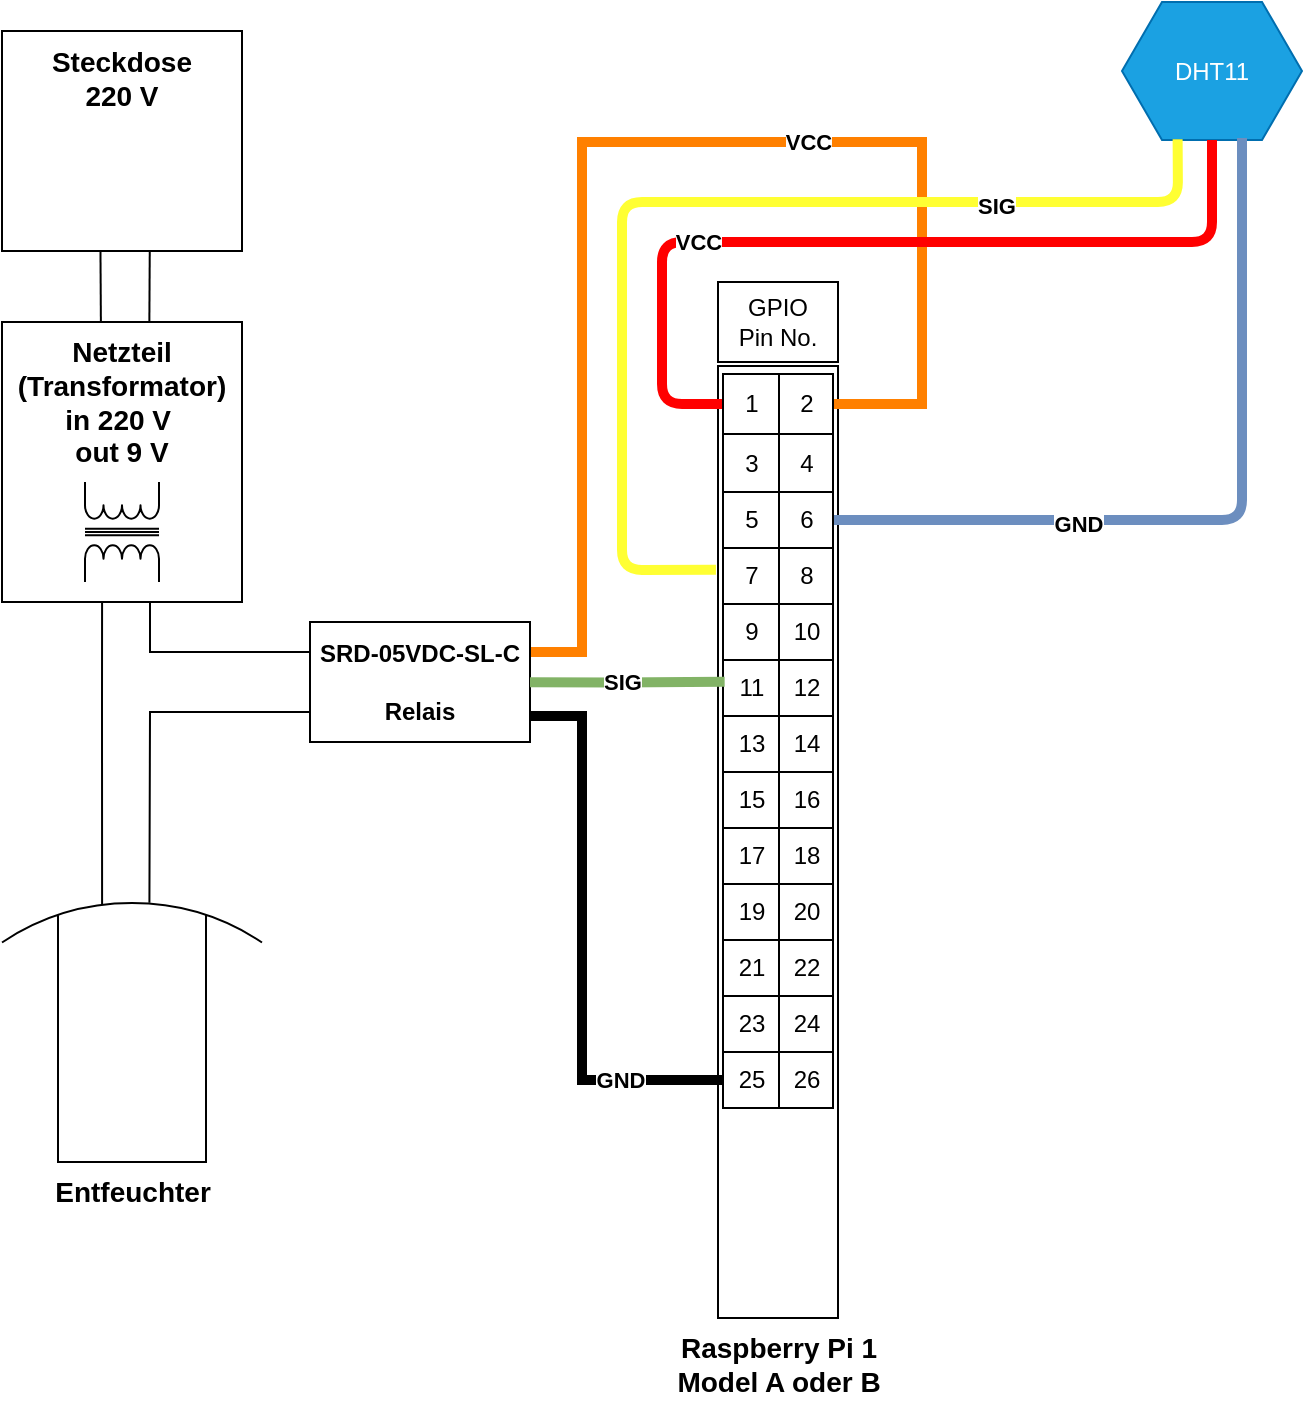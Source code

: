 <mxfile version="14.8.6" type="device"><diagram id="ch2H9QmMICiN-36ie_2x" name="Page-1"><mxGraphModel dx="779" dy="412" grid="1" gridSize="10" guides="1" tooltips="1" connect="1" arrows="1" fold="1" page="1" pageScale="1" pageWidth="827" pageHeight="1169" math="0" shadow="0"><root><mxCell id="0"/><mxCell id="1" parent="0"/><mxCell id="_R50A6XZvc_1zAAVu9mD-13" value="&lt;font style=&quot;font-size: 14px&quot;&gt;Netzteil&lt;br&gt;(Transformator)&lt;br&gt;in 220 V&amp;nbsp;&lt;br&gt;out 9 V&lt;br&gt;&lt;/font&gt;" style="rounded=0;whiteSpace=wrap;html=1;verticalAlign=top;fontStyle=1" parent="1" vertex="1"><mxGeometry x="150" y="170" width="120" height="140" as="geometry"/></mxCell><mxCell id="00NBqAkHcWgxfL4xIrZr-13" value="" style="rounded=0;whiteSpace=wrap;html=1;rotation=90;verticalAlign=middle;align=center;" parent="1" vertex="1"><mxGeometry x="300" y="400" width="476" height="60" as="geometry"/></mxCell><mxCell id="00NBqAkHcWgxfL4xIrZr-7" style="edgeStyle=none;rounded=0;orthogonalLoop=1;jettySize=auto;html=1;endArrow=none;endFill=0;entryX=0.385;entryY=0.054;entryDx=0;entryDy=0;entryPerimeter=0;exitX=0.417;exitY=1;exitDx=0;exitDy=0;exitPerimeter=0;" parent="1" source="_R50A6XZvc_1zAAVu9mD-13" target="_R50A6XZvc_1zAAVu9mD-4" edge="1"><mxGeometry relative="1" as="geometry"><mxPoint x="178.7" y="430.75" as="targetPoint"/><mxPoint x="190" y="300" as="sourcePoint"/><Array as="points"><mxPoint x="200" y="360"/></Array></mxGeometry></mxCell><mxCell id="00NBqAkHcWgxfL4xIrZr-3" value="&lt;font style=&quot;font-size: 14px&quot;&gt;Steckdose&lt;br&gt;220 V&lt;br&gt;&lt;/font&gt;" style="rounded=0;whiteSpace=wrap;html=1;verticalAlign=top;fontStyle=1" parent="1" vertex="1"><mxGeometry x="150" y="24.5" width="120" height="110" as="geometry"/></mxCell><mxCell id="00NBqAkHcWgxfL4xIrZr-2" value="" style="shape=image;html=1;verticalAlign=bottom;verticalLabelPosition=bottom;labelBackgroundColor=#ffffff;imageAspect=0;aspect=fixed;image=https://cdn1.iconfinder.com/data/icons/gardening-tool/24/power_point-128.png" parent="1" vertex="1"><mxGeometry x="175.5" y="70" width="64.5" height="64.5" as="geometry"/></mxCell><mxCell id="fsLftjGjsx1uujGKGU9S-44" style="edgeStyle=orthogonalEdgeStyle;rounded=0;orthogonalLoop=1;jettySize=auto;html=1;endArrow=none;endFill=0;fillColor=#ffcc99;strokeWidth=5;entryX=1;entryY=0.5;entryDx=0;entryDy=0;strokeColor=#FF8000;exitX=1;exitY=0.25;exitDx=0;exitDy=0;" parent="1" source="00NBqAkHcWgxfL4xIrZr-5" target="fsLftjGjsx1uujGKGU9S-5" edge="1"><mxGeometry relative="1" as="geometry"><Array as="points"><mxPoint x="440" y="335"/><mxPoint x="440" y="80"/><mxPoint x="610" y="80"/><mxPoint x="610" y="211"/></Array></mxGeometry></mxCell><mxCell id="4WwH6U0h9-oKQnLmCIvm-1" value="VCC" style="edgeLabel;html=1;align=center;verticalAlign=middle;resizable=0;points=[];fontStyle=1" parent="fsLftjGjsx1uujGKGU9S-44" vertex="1" connectable="0"><mxGeometry x="0.258" relative="1" as="geometry"><mxPoint as="offset"/></mxGeometry></mxCell><mxCell id="00NBqAkHcWgxfL4xIrZr-5" value="&lt;font style=&quot;font-size: 12px&quot;&gt;SRD-05VDC-SL-C&lt;br&gt;&lt;br&gt;Relais&lt;/font&gt;" style="rounded=0;whiteSpace=wrap;html=1;verticalAlign=middle;fontStyle=1" parent="1" vertex="1"><mxGeometry x="304" y="320" width="110" height="60" as="geometry"/></mxCell><mxCell id="00NBqAkHcWgxfL4xIrZr-9" style="edgeStyle=none;rounded=0;orthogonalLoop=1;jettySize=auto;html=1;entryX=0;entryY=0.25;entryDx=0;entryDy=0;endArrow=none;endFill=0;" parent="1" target="00NBqAkHcWgxfL4xIrZr-5" edge="1"><mxGeometry relative="1" as="geometry"><mxPoint x="224" y="310" as="sourcePoint"/><mxPoint x="302" y="335" as="targetPoint"/><Array as="points"><mxPoint x="224" y="335"/></Array></mxGeometry></mxCell><mxCell id="00NBqAkHcWgxfL4xIrZr-11" value="&lt;font style=&quot;font-size: 14px&quot;&gt;&lt;b&gt;Raspberry Pi 1&lt;br&gt;Model A oder B&lt;/b&gt;&lt;br&gt;&lt;/font&gt;" style="shape=image;html=1;verticalAlign=top;verticalLabelPosition=bottom;labelBackgroundColor=#ffffff;imageAspect=0;aspect=fixed;image=https://cdn4.iconfinder.com/data/icons/logos-and-brands/512/272_Raspberry_Pi_logo-128.png" parent="1" vertex="1"><mxGeometry x="499" y="590" width="78" height="78" as="geometry"/></mxCell><mxCell id="00NBqAkHcWgxfL4xIrZr-15" value="&lt;span&gt;DHT11&lt;/span&gt;" style="shape=hexagon;perimeter=hexagonPerimeter2;whiteSpace=wrap;html=1;fixedSize=1;verticalAlign=middle;fillColor=#1ba1e2;strokeColor=#006EAF;fontColor=#ffffff;" parent="1" vertex="1"><mxGeometry x="710" y="10" width="90" height="69" as="geometry"/></mxCell><mxCell id="00NBqAkHcWgxfL4xIrZr-16" value="" style="endArrow=none;html=1;exitX=0.214;exitY=1.017;exitDx=0;exitDy=0;exitPerimeter=0;fillColor=#ffff88;strokeWidth=5;strokeColor=#FFFF33;entryX=0.309;entryY=0.995;entryDx=0;entryDy=0;entryPerimeter=0;" parent="1" source="00NBqAkHcWgxfL4xIrZr-13" target="00NBqAkHcWgxfL4xIrZr-15" edge="1"><mxGeometry width="50" height="50" relative="1" as="geometry"><mxPoint x="480" y="301" as="sourcePoint"/><mxPoint x="738" y="130" as="targetPoint"/><Array as="points"><mxPoint x="460" y="294"/><mxPoint x="460" y="200"/><mxPoint x="460" y="110"/><mxPoint x="610" y="110"/><mxPoint x="738" y="110"/></Array></mxGeometry></mxCell><mxCell id="4WwH6U0h9-oKQnLmCIvm-4" value="SIG" style="edgeLabel;html=1;align=center;verticalAlign=middle;resizable=0;points=[];fontStyle=1" parent="00NBqAkHcWgxfL4xIrZr-16" vertex="1" connectable="0"><mxGeometry x="0.547" y="-2" relative="1" as="geometry"><mxPoint as="offset"/></mxGeometry></mxCell><mxCell id="00NBqAkHcWgxfL4xIrZr-17" value="" style="endArrow=none;html=1;exitX=1;exitY=0.5;exitDx=0;exitDy=0;gradientColor=#7ea6e0;fillColor=#dae8fc;strokeColor=#6c8ebf;strokeWidth=5;" parent="1" source="fsLftjGjsx1uujGKGU9S-11" edge="1"><mxGeometry width="50" height="50" relative="1" as="geometry"><mxPoint x="576.98" y="229.132" as="sourcePoint"/><mxPoint x="770" y="78" as="targetPoint"/><Array as="points"><mxPoint x="770" y="269"/></Array></mxGeometry></mxCell><mxCell id="4WwH6U0h9-oKQnLmCIvm-5" value="GND" style="edgeLabel;html=1;align=center;verticalAlign=middle;resizable=0;points=[];fontStyle=1" parent="00NBqAkHcWgxfL4xIrZr-17" vertex="1" connectable="0"><mxGeometry x="-0.385" y="-2" relative="1" as="geometry"><mxPoint x="1" as="offset"/></mxGeometry></mxCell><mxCell id="00NBqAkHcWgxfL4xIrZr-19" value="" style="endArrow=none;html=1;gradientColor=#ea6b66;fillColor=#f8cecc;strokeWidth=5;entryX=0.5;entryY=1;entryDx=0;entryDy=0;strokeColor=#FF0000;exitX=0;exitY=0.5;exitDx=0;exitDy=0;" parent="1" source="fsLftjGjsx1uujGKGU9S-5" target="00NBqAkHcWgxfL4xIrZr-15" edge="1"><mxGeometry width="50" height="50" relative="1" as="geometry"><mxPoint x="577.82" y="263.88" as="sourcePoint"/><mxPoint x="770" y="119" as="targetPoint"/><Array as="points"><mxPoint x="480" y="211"/><mxPoint x="480" y="130"/><mxPoint x="755" y="130"/></Array></mxGeometry></mxCell><mxCell id="4WwH6U0h9-oKQnLmCIvm-6" value="VCC" style="edgeLabel;html=1;align=center;verticalAlign=middle;resizable=0;points=[];fontStyle=1" parent="00NBqAkHcWgxfL4xIrZr-19" vertex="1" connectable="0"><mxGeometry x="-0.408" relative="1" as="geometry"><mxPoint as="offset"/></mxGeometry></mxCell><mxCell id="fsLftjGjsx1uujGKGU9S-2" value="&lt;span style=&quot;background-color: rgb(255 , 255 , 255)&quot;&gt;GPIO&lt;br&gt;&lt;/span&gt;Pin No." style="whiteSpace=wrap;html=1;strokeColor=#000000;" parent="1" vertex="1"><mxGeometry x="508" y="150" width="60" height="40" as="geometry"/></mxCell><mxCell id="fsLftjGjsx1uujGKGU9S-4" value="" style="shape=table;startSize=0;container=1;collapsible=0;childLayout=tableLayout;" parent="1" vertex="1"><mxGeometry x="510.5" y="196" width="55" height="367.0" as="geometry"/></mxCell><mxCell id="fsLftjGjsx1uujGKGU9S-5" value="" style="shape=partialRectangle;collapsible=0;dropTarget=0;pointerEvents=0;fillColor=none;top=0;left=0;bottom=0;right=0;points=[[0,0.5],[1,0.5]];portConstraint=eastwest;" parent="fsLftjGjsx1uujGKGU9S-4" vertex="1"><mxGeometry width="55" height="30" as="geometry"/></mxCell><mxCell id="fsLftjGjsx1uujGKGU9S-6" value="1" style="shape=partialRectangle;html=1;whiteSpace=wrap;connectable=0;overflow=hidden;fillColor=none;top=0;left=0;bottom=0;right=0;" parent="fsLftjGjsx1uujGKGU9S-5" vertex="1"><mxGeometry width="28" height="30" as="geometry"/></mxCell><mxCell id="fsLftjGjsx1uujGKGU9S-7" value="2" style="shape=partialRectangle;html=1;whiteSpace=wrap;connectable=0;overflow=hidden;fillColor=none;top=0;left=0;bottom=0;right=0;" parent="fsLftjGjsx1uujGKGU9S-5" vertex="1"><mxGeometry x="28" width="27" height="30" as="geometry"/></mxCell><mxCell id="fsLftjGjsx1uujGKGU9S-8" value="" style="shape=partialRectangle;collapsible=0;dropTarget=0;pointerEvents=0;fillColor=none;top=0;left=0;bottom=0;right=0;points=[[0,0.5],[1,0.5]];portConstraint=eastwest;" parent="fsLftjGjsx1uujGKGU9S-4" vertex="1"><mxGeometry y="30" width="55" height="29" as="geometry"/></mxCell><mxCell id="fsLftjGjsx1uujGKGU9S-9" value="3" style="shape=partialRectangle;html=1;whiteSpace=wrap;connectable=0;overflow=hidden;fillColor=none;top=0;left=0;bottom=0;right=0;" parent="fsLftjGjsx1uujGKGU9S-8" vertex="1"><mxGeometry width="28" height="29" as="geometry"/></mxCell><mxCell id="fsLftjGjsx1uujGKGU9S-10" value="4" style="shape=partialRectangle;html=1;whiteSpace=wrap;connectable=0;overflow=hidden;fillColor=none;top=0;left=0;bottom=0;right=0;" parent="fsLftjGjsx1uujGKGU9S-8" vertex="1"><mxGeometry x="28" width="27" height="29" as="geometry"/></mxCell><mxCell id="fsLftjGjsx1uujGKGU9S-11" value="" style="shape=partialRectangle;collapsible=0;dropTarget=0;pointerEvents=0;fillColor=none;top=0;left=0;bottom=0;right=0;points=[[0,0.5],[1,0.5]];portConstraint=eastwest;" parent="fsLftjGjsx1uujGKGU9S-4" vertex="1"><mxGeometry y="59" width="55" height="28" as="geometry"/></mxCell><mxCell id="fsLftjGjsx1uujGKGU9S-12" value="5" style="shape=partialRectangle;html=1;whiteSpace=wrap;connectable=0;overflow=hidden;fillColor=none;top=0;left=0;bottom=0;right=0;" parent="fsLftjGjsx1uujGKGU9S-11" vertex="1"><mxGeometry width="28" height="28" as="geometry"/></mxCell><mxCell id="fsLftjGjsx1uujGKGU9S-13" value="6" style="shape=partialRectangle;html=1;whiteSpace=wrap;connectable=0;overflow=hidden;fillColor=none;top=0;left=0;bottom=0;right=0;" parent="fsLftjGjsx1uujGKGU9S-11" vertex="1"><mxGeometry x="28" width="27" height="28" as="geometry"/></mxCell><mxCell id="fsLftjGjsx1uujGKGU9S-41" style="shape=partialRectangle;collapsible=0;dropTarget=0;pointerEvents=0;fillColor=none;top=0;left=0;bottom=0;right=0;points=[[0,0.5],[1,0.5]];portConstraint=eastwest;" parent="fsLftjGjsx1uujGKGU9S-4" vertex="1"><mxGeometry y="87" width="55" height="28" as="geometry"/></mxCell><mxCell id="fsLftjGjsx1uujGKGU9S-42" value="7" style="shape=partialRectangle;html=1;whiteSpace=wrap;connectable=0;overflow=hidden;fillColor=none;top=0;left=0;bottom=0;right=0;" parent="fsLftjGjsx1uujGKGU9S-41" vertex="1"><mxGeometry width="28" height="28" as="geometry"/></mxCell><mxCell id="fsLftjGjsx1uujGKGU9S-43" value="8" style="shape=partialRectangle;html=1;whiteSpace=wrap;connectable=0;overflow=hidden;fillColor=none;top=0;left=0;bottom=0;right=0;" parent="fsLftjGjsx1uujGKGU9S-41" vertex="1"><mxGeometry x="28" width="27" height="28" as="geometry"/></mxCell><mxCell id="fsLftjGjsx1uujGKGU9S-38" style="shape=partialRectangle;collapsible=0;dropTarget=0;pointerEvents=0;fillColor=none;top=0;left=0;bottom=0;right=0;points=[[0,0.5],[1,0.5]];portConstraint=eastwest;" parent="fsLftjGjsx1uujGKGU9S-4" vertex="1"><mxGeometry y="115" width="55" height="28" as="geometry"/></mxCell><mxCell id="fsLftjGjsx1uujGKGU9S-39" value="9" style="shape=partialRectangle;html=1;whiteSpace=wrap;connectable=0;overflow=hidden;fillColor=none;top=0;left=0;bottom=0;right=0;" parent="fsLftjGjsx1uujGKGU9S-38" vertex="1"><mxGeometry width="28" height="28" as="geometry"/></mxCell><mxCell id="fsLftjGjsx1uujGKGU9S-40" value="10" style="shape=partialRectangle;html=1;whiteSpace=wrap;connectable=0;overflow=hidden;fillColor=none;top=0;left=0;bottom=0;right=0;" parent="fsLftjGjsx1uujGKGU9S-38" vertex="1"><mxGeometry x="28" width="27" height="28" as="geometry"/></mxCell><mxCell id="fsLftjGjsx1uujGKGU9S-35" style="shape=partialRectangle;collapsible=0;dropTarget=0;pointerEvents=0;fillColor=none;top=0;left=0;bottom=0;right=0;points=[[0,0.5],[1,0.5]];portConstraint=eastwest;" parent="fsLftjGjsx1uujGKGU9S-4" vertex="1"><mxGeometry y="143" width="55" height="28" as="geometry"/></mxCell><mxCell id="fsLftjGjsx1uujGKGU9S-36" value="11" style="shape=partialRectangle;html=1;whiteSpace=wrap;connectable=0;overflow=hidden;fillColor=none;top=0;left=0;bottom=0;right=0;" parent="fsLftjGjsx1uujGKGU9S-35" vertex="1"><mxGeometry width="28" height="28" as="geometry"/></mxCell><mxCell id="fsLftjGjsx1uujGKGU9S-37" value="12" style="shape=partialRectangle;html=1;whiteSpace=wrap;connectable=0;overflow=hidden;fillColor=none;top=0;left=0;bottom=0;right=0;" parent="fsLftjGjsx1uujGKGU9S-35" vertex="1"><mxGeometry x="28" width="27" height="28" as="geometry"/></mxCell><mxCell id="fsLftjGjsx1uujGKGU9S-32" style="shape=partialRectangle;collapsible=0;dropTarget=0;pointerEvents=0;fillColor=none;top=0;left=0;bottom=0;right=0;points=[[0,0.5],[1,0.5]];portConstraint=eastwest;" parent="fsLftjGjsx1uujGKGU9S-4" vertex="1"><mxGeometry y="171" width="55" height="28" as="geometry"/></mxCell><mxCell id="fsLftjGjsx1uujGKGU9S-33" value="13" style="shape=partialRectangle;html=1;whiteSpace=wrap;connectable=0;overflow=hidden;fillColor=none;top=0;left=0;bottom=0;right=0;" parent="fsLftjGjsx1uujGKGU9S-32" vertex="1"><mxGeometry width="28" height="28" as="geometry"/></mxCell><mxCell id="fsLftjGjsx1uujGKGU9S-34" value="14" style="shape=partialRectangle;html=1;whiteSpace=wrap;connectable=0;overflow=hidden;fillColor=none;top=0;left=0;bottom=0;right=0;" parent="fsLftjGjsx1uujGKGU9S-32" vertex="1"><mxGeometry x="28" width="27" height="28" as="geometry"/></mxCell><mxCell id="fsLftjGjsx1uujGKGU9S-29" style="shape=partialRectangle;collapsible=0;dropTarget=0;pointerEvents=0;fillColor=none;top=0;left=0;bottom=0;right=0;points=[[0,0.5],[1,0.5]];portConstraint=eastwest;" parent="fsLftjGjsx1uujGKGU9S-4" vertex="1"><mxGeometry y="199" width="55" height="28" as="geometry"/></mxCell><mxCell id="fsLftjGjsx1uujGKGU9S-30" value="15" style="shape=partialRectangle;html=1;whiteSpace=wrap;connectable=0;overflow=hidden;fillColor=none;top=0;left=0;bottom=0;right=0;" parent="fsLftjGjsx1uujGKGU9S-29" vertex="1"><mxGeometry width="28" height="28" as="geometry"/></mxCell><mxCell id="fsLftjGjsx1uujGKGU9S-31" value="16" style="shape=partialRectangle;html=1;whiteSpace=wrap;connectable=0;overflow=hidden;fillColor=none;top=0;left=0;bottom=0;right=0;" parent="fsLftjGjsx1uujGKGU9S-29" vertex="1"><mxGeometry x="28" width="27" height="28" as="geometry"/></mxCell><mxCell id="fsLftjGjsx1uujGKGU9S-26" style="shape=partialRectangle;collapsible=0;dropTarget=0;pointerEvents=0;fillColor=none;top=0;left=0;bottom=0;right=0;points=[[0,0.5],[1,0.5]];portConstraint=eastwest;" parent="fsLftjGjsx1uujGKGU9S-4" vertex="1"><mxGeometry y="227" width="55" height="28" as="geometry"/></mxCell><mxCell id="fsLftjGjsx1uujGKGU9S-27" value="17" style="shape=partialRectangle;html=1;whiteSpace=wrap;connectable=0;overflow=hidden;fillColor=none;top=0;left=0;bottom=0;right=0;" parent="fsLftjGjsx1uujGKGU9S-26" vertex="1"><mxGeometry width="28" height="28" as="geometry"/></mxCell><mxCell id="fsLftjGjsx1uujGKGU9S-28" value="18" style="shape=partialRectangle;html=1;whiteSpace=wrap;connectable=0;overflow=hidden;fillColor=none;top=0;left=0;bottom=0;right=0;" parent="fsLftjGjsx1uujGKGU9S-26" vertex="1"><mxGeometry x="28" width="27" height="28" as="geometry"/></mxCell><mxCell id="fsLftjGjsx1uujGKGU9S-23" style="shape=partialRectangle;collapsible=0;dropTarget=0;pointerEvents=0;fillColor=none;top=0;left=0;bottom=0;right=0;points=[[0,0.5],[1,0.5]];portConstraint=eastwest;" parent="fsLftjGjsx1uujGKGU9S-4" vertex="1"><mxGeometry y="255" width="55" height="28" as="geometry"/></mxCell><mxCell id="fsLftjGjsx1uujGKGU9S-24" value="19" style="shape=partialRectangle;html=1;whiteSpace=wrap;connectable=0;overflow=hidden;fillColor=none;top=0;left=0;bottom=0;right=0;" parent="fsLftjGjsx1uujGKGU9S-23" vertex="1"><mxGeometry width="28" height="28" as="geometry"/></mxCell><mxCell id="fsLftjGjsx1uujGKGU9S-25" value="20" style="shape=partialRectangle;html=1;whiteSpace=wrap;connectable=0;overflow=hidden;fillColor=none;top=0;left=0;bottom=0;right=0;" parent="fsLftjGjsx1uujGKGU9S-23" vertex="1"><mxGeometry x="28" width="27" height="28" as="geometry"/></mxCell><mxCell id="fsLftjGjsx1uujGKGU9S-20" style="shape=partialRectangle;collapsible=0;dropTarget=0;pointerEvents=0;fillColor=none;top=0;left=0;bottom=0;right=0;points=[[0,0.5],[1,0.5]];portConstraint=eastwest;" parent="fsLftjGjsx1uujGKGU9S-4" vertex="1"><mxGeometry y="283" width="55" height="28" as="geometry"/></mxCell><mxCell id="fsLftjGjsx1uujGKGU9S-21" value="21" style="shape=partialRectangle;html=1;whiteSpace=wrap;connectable=0;overflow=hidden;fillColor=none;top=0;left=0;bottom=0;right=0;" parent="fsLftjGjsx1uujGKGU9S-20" vertex="1"><mxGeometry width="28" height="28" as="geometry"/></mxCell><mxCell id="fsLftjGjsx1uujGKGU9S-22" value="22" style="shape=partialRectangle;html=1;whiteSpace=wrap;connectable=0;overflow=hidden;fillColor=none;top=0;left=0;bottom=0;right=0;" parent="fsLftjGjsx1uujGKGU9S-20" vertex="1"><mxGeometry x="28" width="27" height="28" as="geometry"/></mxCell><mxCell id="fsLftjGjsx1uujGKGU9S-17" style="shape=partialRectangle;collapsible=0;dropTarget=0;pointerEvents=0;fillColor=none;top=0;left=0;bottom=0;right=0;points=[[0,0.5],[1,0.5]];portConstraint=eastwest;" parent="fsLftjGjsx1uujGKGU9S-4" vertex="1"><mxGeometry y="311" width="55" height="28" as="geometry"/></mxCell><mxCell id="fsLftjGjsx1uujGKGU9S-18" value="23" style="shape=partialRectangle;html=1;whiteSpace=wrap;connectable=0;overflow=hidden;fillColor=none;top=0;left=0;bottom=0;right=0;" parent="fsLftjGjsx1uujGKGU9S-17" vertex="1"><mxGeometry width="28" height="28" as="geometry"/></mxCell><mxCell id="fsLftjGjsx1uujGKGU9S-19" value="24" style="shape=partialRectangle;html=1;whiteSpace=wrap;connectable=0;overflow=hidden;fillColor=none;top=0;left=0;bottom=0;right=0;" parent="fsLftjGjsx1uujGKGU9S-17" vertex="1"><mxGeometry x="28" width="27" height="28" as="geometry"/></mxCell><mxCell id="fsLftjGjsx1uujGKGU9S-14" style="shape=partialRectangle;collapsible=0;dropTarget=0;pointerEvents=0;fillColor=none;top=0;left=0;bottom=0;right=0;points=[[0,0.5],[1,0.5]];portConstraint=eastwest;" parent="fsLftjGjsx1uujGKGU9S-4" vertex="1"><mxGeometry y="339" width="55" height="28" as="geometry"/></mxCell><mxCell id="fsLftjGjsx1uujGKGU9S-15" value="25" style="shape=partialRectangle;html=1;whiteSpace=wrap;connectable=0;overflow=hidden;fillColor=none;top=0;left=0;bottom=0;right=0;" parent="fsLftjGjsx1uujGKGU9S-14" vertex="1"><mxGeometry width="28" height="28" as="geometry"/></mxCell><mxCell id="fsLftjGjsx1uujGKGU9S-16" value="26" style="shape=partialRectangle;html=1;whiteSpace=wrap;connectable=0;overflow=hidden;fillColor=none;top=0;left=0;bottom=0;right=0;" parent="fsLftjGjsx1uujGKGU9S-14" vertex="1"><mxGeometry x="28" width="27" height="28" as="geometry"/></mxCell><mxCell id="fsLftjGjsx1uujGKGU9S-45" style="edgeStyle=orthogonalEdgeStyle;rounded=0;orthogonalLoop=1;jettySize=auto;html=1;endArrow=none;endFill=0;entryX=0.015;entryY=0.381;entryDx=0;entryDy=0;entryPerimeter=0;fillColor=#d5e8d4;strokeColor=#82b366;strokeWidth=5;exitX=1;exitY=0.5;exitDx=0;exitDy=0;" parent="1" edge="1"><mxGeometry relative="1" as="geometry"><mxPoint x="414" y="350.17" as="sourcePoint"/><mxPoint x="511.325" y="349.838" as="targetPoint"/><Array as="points"><mxPoint x="457" y="350.17"/></Array></mxGeometry></mxCell><mxCell id="4WwH6U0h9-oKQnLmCIvm-2" value="SIG" style="edgeLabel;html=1;align=center;verticalAlign=middle;resizable=0;points=[];fontStyle=1" parent="fsLftjGjsx1uujGKGU9S-45" vertex="1" connectable="0"><mxGeometry x="0.233" y="2" relative="1" as="geometry"><mxPoint x="-14" y="2" as="offset"/></mxGeometry></mxCell><mxCell id="fsLftjGjsx1uujGKGU9S-46" style="edgeStyle=orthogonalEdgeStyle;rounded=0;orthogonalLoop=1;jettySize=auto;html=1;endArrow=none;endFill=0;entryX=0;entryY=0.5;entryDx=0;entryDy=0;strokeWidth=5;" parent="1" target="fsLftjGjsx1uujGKGU9S-14" edge="1"><mxGeometry relative="1" as="geometry"><mxPoint x="414" y="367" as="sourcePoint"/><mxPoint x="490" y="550" as="targetPoint"/><Array as="points"><mxPoint x="440" y="367"/><mxPoint x="440" y="549"/></Array></mxGeometry></mxCell><mxCell id="4WwH6U0h9-oKQnLmCIvm-3" value="GND" style="edgeLabel;html=1;align=center;verticalAlign=middle;resizable=0;points=[];fontStyle=1" parent="fsLftjGjsx1uujGKGU9S-46" vertex="1" connectable="0"><mxGeometry x="0.63" relative="1" as="geometry"><mxPoint as="offset"/></mxGeometry></mxCell><mxCell id="_R50A6XZvc_1zAAVu9mD-4" value="&lt;b style=&quot;font-size: 14px&quot;&gt;Entfeuchter&lt;/b&gt;" style="verticalLabelPosition=bottom;shadow=0;dashed=0;align=center;html=1;verticalAlign=top;shape=mxgraph.electrical.transmission.overground_enclosure;" parent="1" vertex="1"><mxGeometry x="150" y="454" width="130" height="136" as="geometry"/></mxCell><mxCell id="_R50A6XZvc_1zAAVu9mD-10" value="" style="shape=image;html=1;verticalAlign=top;verticalLabelPosition=bottom;labelBackgroundColor=#ffffff;imageAspect=0;aspect=fixed;image=https://cdn0.iconfinder.com/data/icons/ui-essence/32/_50ui-128.png" parent="1" vertex="1"><mxGeometry x="175.5" y="512" width="78" height="78" as="geometry"/></mxCell><mxCell id="_R50A6XZvc_1zAAVu9mD-11" style="edgeStyle=none;rounded=0;orthogonalLoop=1;jettySize=auto;html=1;endArrow=none;endFill=0;exitX=0.567;exitY=0.047;exitDx=0;exitDy=0;exitPerimeter=0;entryX=0;entryY=0.75;entryDx=0;entryDy=0;" parent="1" source="_R50A6XZvc_1zAAVu9mD-4" target="00NBqAkHcWgxfL4xIrZr-5" edge="1"><mxGeometry relative="1" as="geometry"><mxPoint x="236" y="280" as="sourcePoint"/><mxPoint x="300" y="345" as="targetPoint"/><Array as="points"><mxPoint x="224" y="365"/></Array></mxGeometry></mxCell><mxCell id="_R50A6XZvc_1zAAVu9mD-12" value="" style="pointerEvents=1;verticalLabelPosition=bottom;shadow=0;dashed=0;align=center;html=1;verticalAlign=top;shape=mxgraph.electrical.inductors.transformer_1;" parent="1" vertex="1"><mxGeometry x="191.5" y="250" width="37" height="50" as="geometry"/></mxCell><mxCell id="_R50A6XZvc_1zAAVu9mD-14" style="edgeStyle=none;rounded=0;orthogonalLoop=1;jettySize=auto;html=1;endArrow=none;endFill=0;exitX=0.368;exitY=0.999;exitDx=0;exitDy=0;exitPerimeter=0;entryX=0.412;entryY=-0.001;entryDx=0;entryDy=0;entryPerimeter=0;" parent="1" source="00NBqAkHcWgxfL4xIrZr-2" target="_R50A6XZvc_1zAAVu9mD-13" edge="1"><mxGeometry relative="1" as="geometry"><mxPoint x="200" y="170" as="targetPoint"/><mxPoint x="198" y="137" as="sourcePoint"/><Array as="points"/></mxGeometry></mxCell><mxCell id="_R50A6XZvc_1zAAVu9mD-15" style="edgeStyle=none;rounded=0;orthogonalLoop=1;jettySize=auto;html=1;endArrow=none;endFill=0;entryX=0.614;entryY=0;entryDx=0;entryDy=0;entryPerimeter=0;exitX=0.75;exitY=1;exitDx=0;exitDy=0;" parent="1" source="00NBqAkHcWgxfL4xIrZr-2" target="_R50A6XZvc_1zAAVu9mD-13" edge="1"><mxGeometry relative="1" as="geometry"><mxPoint x="220.0" y="168.58" as="targetPoint"/><mxPoint x="220.24" y="134.5" as="sourcePoint"/><Array as="points"/></mxGeometry></mxCell></root></mxGraphModel></diagram></mxfile>